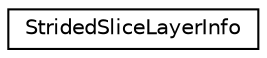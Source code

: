 digraph "Graphical Class Hierarchy"
{
 // LATEX_PDF_SIZE
  edge [fontname="Helvetica",fontsize="10",labelfontname="Helvetica",labelfontsize="10"];
  node [fontname="Helvetica",fontsize="10",shape=record];
  rankdir="LR";
  Node0 [label="StridedSliceLayerInfo",height=0.2,width=0.4,color="black", fillcolor="white", style="filled",URL="$classarm__compute_1_1_strided_slice_layer_info.xhtml",tooltip=" "];
}
